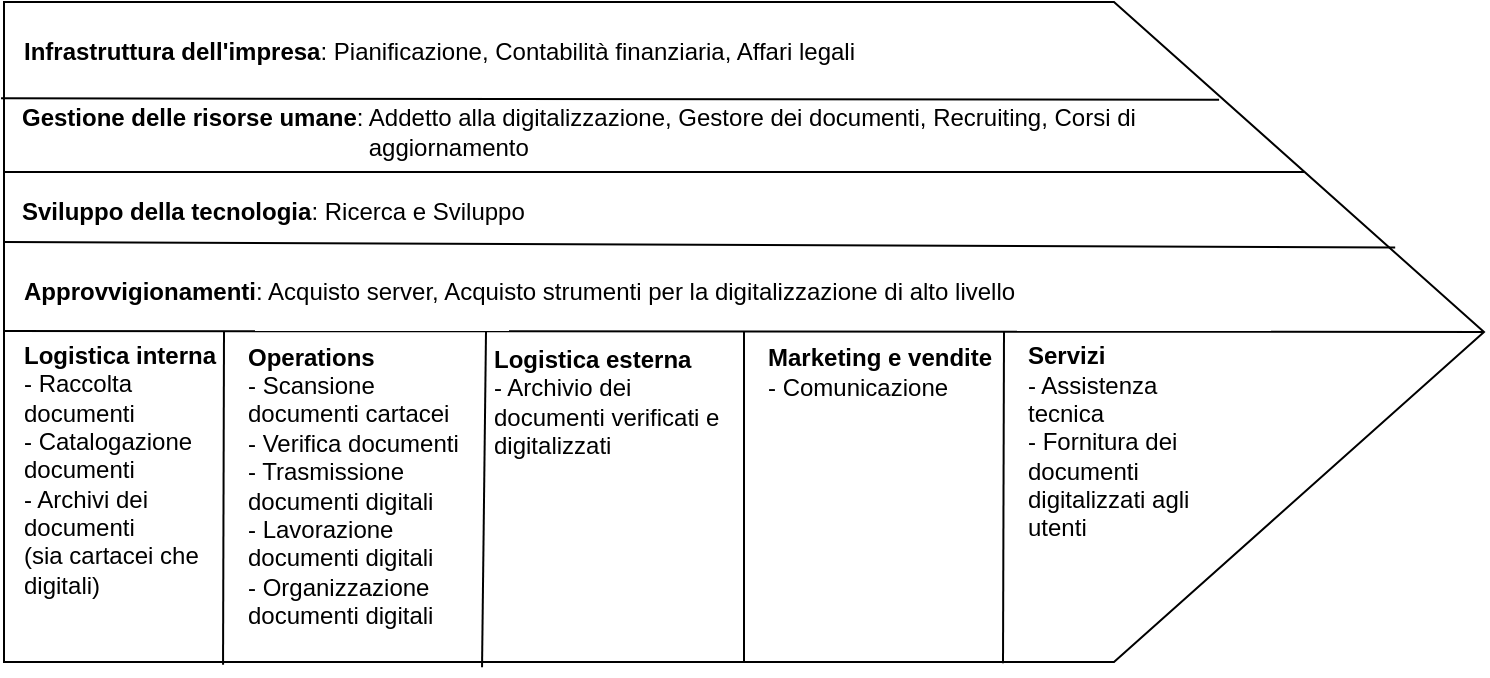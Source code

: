 <mxfile version="20.4.0" type="device"><diagram id="Fh-JfBbuIjFWb-eEH52J" name="Pagina-1"><mxGraphModel dx="1038" dy="539" grid="1" gridSize="10" guides="1" tooltips="1" connect="1" arrows="1" fold="1" page="1" pageScale="1" pageWidth="827" pageHeight="1169" math="0" shadow="0"><root><mxCell id="0"/><mxCell id="1" parent="0"/><mxCell id="64OgOKJahDecHv_Ls6Gy-17" value="" style="group" vertex="1" connectable="0" parent="1"><mxGeometry x="50.0" y="480" width="740" height="337" as="geometry"/></mxCell><mxCell id="64OgOKJahDecHv_Ls6Gy-5" value="" style="shape=offPageConnector;whiteSpace=wrap;html=1;rotation=-90;size=0.25;" vertex="1" parent="64OgOKJahDecHv_Ls6Gy-17"><mxGeometry x="205.0" y="-205" width="330" height="740" as="geometry"/></mxCell><mxCell id="64OgOKJahDecHv_Ls6Gy-8" value="" style="endArrow=none;html=1;rounded=0;" edge="1" parent="64OgOKJahDecHv_Ls6Gy-17"><mxGeometry width="50" height="50" relative="1" as="geometry"><mxPoint x="4.619e-14" y="85" as="sourcePoint"/><mxPoint x="650" y="85" as="targetPoint"/><Array as="points"/></mxGeometry></mxCell><mxCell id="64OgOKJahDecHv_Ls6Gy-9" value="" style="endArrow=none;html=1;rounded=0;exitX=0.774;exitY=-0.005;exitDx=0;exitDy=0;exitPerimeter=0;entryX=0.628;entryY=0.94;entryDx=0;entryDy=0;entryPerimeter=0;" edge="1" parent="64OgOKJahDecHv_Ls6Gy-17" target="64OgOKJahDecHv_Ls6Gy-5"><mxGeometry width="50" height="50" relative="1" as="geometry"><mxPoint y="120.0" as="sourcePoint"/><mxPoint x="643.7" y="120.42" as="targetPoint"/><Array as="points"/></mxGeometry></mxCell><mxCell id="64OgOKJahDecHv_Ls6Gy-10" value="" style="endArrow=none;html=1;rounded=0;exitX=0.774;exitY=-0.005;exitDx=0;exitDy=0;exitPerimeter=0;entryX=0.5;entryY=1;entryDx=0;entryDy=0;" edge="1" parent="64OgOKJahDecHv_Ls6Gy-17" target="64OgOKJahDecHv_Ls6Gy-5"><mxGeometry width="50" height="50" relative="1" as="geometry"><mxPoint y="164.5" as="sourcePoint"/><mxPoint x="643.7" y="164.92" as="targetPoint"/><Array as="points"/></mxGeometry></mxCell><mxCell id="64OgOKJahDecHv_Ls6Gy-16" value="" style="group" vertex="1" connectable="0" parent="64OgOKJahDecHv_Ls6Gy-17"><mxGeometry x="110.0" y="165" width="390" as="geometry"/></mxCell><mxCell id="64OgOKJahDecHv_Ls6Gy-12" value="" style="endArrow=none;html=1;rounded=0;exitX=-0.002;exitY=0.675;exitDx=0;exitDy=0;exitPerimeter=0;" edge="1" parent="64OgOKJahDecHv_Ls6Gy-16" source="64OgOKJahDecHv_Ls6Gy-5"><mxGeometry width="50" height="50" relative="1" as="geometry"><mxPoint x="270" y="65" as="sourcePoint"/><mxPoint x="390" as="targetPoint"/></mxGeometry></mxCell><mxCell id="64OgOKJahDecHv_Ls6Gy-13" value="" style="endArrow=none;html=1;rounded=0;exitX=0;exitY=0.5;exitDx=0;exitDy=0;" edge="1" parent="64OgOKJahDecHv_Ls6Gy-16" source="64OgOKJahDecHv_Ls6Gy-5"><mxGeometry width="50" height="50" relative="1" as="geometry"><mxPoint x="259.5" y="175.66" as="sourcePoint"/><mxPoint x="260" as="targetPoint"/></mxGeometry></mxCell><mxCell id="64OgOKJahDecHv_Ls6Gy-14" value="" style="endArrow=none;html=1;rounded=0;exitX=-0.008;exitY=0.323;exitDx=0;exitDy=0;exitPerimeter=0;" edge="1" parent="64OgOKJahDecHv_Ls6Gy-16" source="64OgOKJahDecHv_Ls6Gy-5"><mxGeometry width="50" height="50" relative="1" as="geometry"><mxPoint x="130" y="160.66" as="sourcePoint"/><mxPoint x="131" as="targetPoint"/></mxGeometry></mxCell><mxCell id="64OgOKJahDecHv_Ls6Gy-15" value="" style="endArrow=none;html=1;rounded=0;exitX=-0.004;exitY=0.148;exitDx=0;exitDy=0;exitPerimeter=0;" edge="1" parent="64OgOKJahDecHv_Ls6Gy-16" source="64OgOKJahDecHv_Ls6Gy-5"><mxGeometry width="50" height="50" relative="1" as="geometry"><mxPoint y="160.66" as="sourcePoint"/><mxPoint as="targetPoint"/></mxGeometry></mxCell><mxCell id="64OgOKJahDecHv_Ls6Gy-6" value="" style="endArrow=none;html=1;rounded=0;exitX=0.854;exitY=-0.002;exitDx=0;exitDy=0;exitPerimeter=0;entryX=0.852;entryY=0.821;entryDx=0;entryDy=0;entryPerimeter=0;" edge="1" parent="64OgOKJahDecHv_Ls6Gy-17" source="64OgOKJahDecHv_Ls6Gy-5" target="64OgOKJahDecHv_Ls6Gy-5"><mxGeometry width="50" height="50" relative="1" as="geometry"><mxPoint x="390" y="700" as="sourcePoint"/><mxPoint x="640" y="545" as="targetPoint"/><Array as="points"/></mxGeometry></mxCell><mxCell id="64OgOKJahDecHv_Ls6Gy-28" value="&lt;span style=&quot;&quot;&gt;&lt;b&gt;Logistica interna&lt;/b&gt;&lt;br&gt;- Raccolta&lt;/span&gt;&lt;br style=&quot;padding: 0px; margin: 0px;&quot;&gt;&lt;span style=&quot;&quot;&gt;documenti&lt;/span&gt;&lt;br style=&quot;padding: 0px; margin: 0px;&quot;&gt;&lt;span style=&quot;&quot;&gt;- Catalogazione&lt;/span&gt;&lt;br style=&quot;padding: 0px; margin: 0px;&quot;&gt;&lt;span style=&quot;&quot;&gt;documenti&lt;/span&gt;&lt;br style=&quot;padding: 0px; margin: 0px;&quot;&gt;&lt;span style=&quot;&quot;&gt;- Archivi dei&lt;/span&gt;&lt;br style=&quot;padding: 0px; margin: 0px;&quot;&gt;&lt;span style=&quot;&quot;&gt;documenti&lt;/span&gt;&lt;br style=&quot;padding: 0px; margin: 0px;&quot;&gt;&lt;span style=&quot;&quot;&gt;(sia cartacei che&lt;/span&gt;&lt;br style=&quot;padding: 0px; margin: 0px;&quot;&gt;&lt;span style=&quot;&quot;&gt;digitali)&lt;/span&gt;" style="text;html=1;strokeColor=none;fillColor=none;align=left;verticalAlign=middle;whiteSpace=wrap;rounded=0;" vertex="1" parent="64OgOKJahDecHv_Ls6Gy-17"><mxGeometry x="8" y="170" width="102" height="127" as="geometry"/></mxCell><mxCell id="64OgOKJahDecHv_Ls6Gy-29" value="&lt;b&gt;Operations&lt;/b&gt;&lt;br&gt;- Scansione documenti cartacei&lt;br&gt;- Verifica documenti&lt;br&gt;- Trasmissione documenti digitali&lt;br&gt;- Lavorazione documenti digitali&lt;br&gt;- Organizzazione documenti digitali" style="text;html=1;strokeColor=none;fillColor=none;align=left;verticalAlign=middle;whiteSpace=wrap;rounded=0;" vertex="1" parent="64OgOKJahDecHv_Ls6Gy-17"><mxGeometry x="120" y="165" width="120" height="153" as="geometry"/></mxCell><mxCell id="64OgOKJahDecHv_Ls6Gy-30" value="&lt;b&gt;Logistica esterna&lt;/b&gt;&lt;br&gt;- Archivio dei documenti verificati e digitalizzati" style="text;html=1;strokeColor=none;fillColor=none;align=left;verticalAlign=middle;whiteSpace=wrap;rounded=0;" vertex="1" parent="64OgOKJahDecHv_Ls6Gy-17"><mxGeometry x="243" y="170" width="124" height="60" as="geometry"/></mxCell><mxCell id="64OgOKJahDecHv_Ls6Gy-31" value="&lt;span style=&quot;&quot;&gt;&lt;b&gt;Marketing e vendite&lt;/b&gt;&lt;br&gt;- Comunicazione&lt;br&gt;&lt;/span&gt;" style="text;html=1;strokeColor=none;fillColor=none;align=left;verticalAlign=middle;whiteSpace=wrap;rounded=0;" vertex="1" parent="64OgOKJahDecHv_Ls6Gy-17"><mxGeometry x="380" y="170" width="120" height="30" as="geometry"/></mxCell><mxCell id="64OgOKJahDecHv_Ls6Gy-32" value="&lt;b&gt;Servizi&lt;/b&gt;&lt;br&gt;- Assistenza tecnica&lt;br&gt;- Fornitura dei documenti digitalizzati agli utenti" style="text;html=1;strokeColor=none;fillColor=none;align=left;verticalAlign=middle;whiteSpace=wrap;rounded=0;" vertex="1" parent="64OgOKJahDecHv_Ls6Gy-17"><mxGeometry x="510" y="165" width="100" height="110" as="geometry"/></mxCell><mxCell id="64OgOKJahDecHv_Ls6Gy-33" value="&lt;b&gt;Gestione delle risorse umane&lt;/b&gt;: Addetto alla digitalizzazione, Gestore dei documenti, Recruiting, Corsi di&amp;nbsp; &amp;nbsp; &amp;nbsp; &amp;nbsp; &amp;nbsp; &amp;nbsp; &amp;nbsp; &amp;nbsp; &amp;nbsp; &amp;nbsp; &amp;nbsp; &amp;nbsp; &amp;nbsp; &amp;nbsp; &amp;nbsp; &amp;nbsp; &amp;nbsp; &amp;nbsp; &amp;nbsp; &amp;nbsp; &amp;nbsp; &amp;nbsp; &amp;nbsp; &amp;nbsp; &amp;nbsp; &amp;nbsp; &amp;nbsp; &amp;nbsp; &amp;nbsp; &amp;nbsp; &amp;nbsp; &amp;nbsp; &amp;nbsp; aggiornamento" style="text;html=1;strokeColor=none;fillColor=none;align=left;verticalAlign=middle;whiteSpace=wrap;rounded=0;" vertex="1" parent="64OgOKJahDecHv_Ls6Gy-17"><mxGeometry x="7" y="50" width="603" height="30" as="geometry"/></mxCell><mxCell id="64OgOKJahDecHv_Ls6Gy-37" value="&lt;b&gt;Infrastruttura dell'impresa&lt;/b&gt;: Pianificazione, Contabilità finanziaria, Affari legali" style="text;html=1;strokeColor=none;fillColor=none;align=left;verticalAlign=middle;whiteSpace=wrap;rounded=0;" vertex="1" parent="64OgOKJahDecHv_Ls6Gy-17"><mxGeometry x="8" y="10" width="552" height="30" as="geometry"/></mxCell><mxCell id="64OgOKJahDecHv_Ls6Gy-36" value="&lt;b&gt;Sviluppo della tecnologia&lt;/b&gt;: Ricerca e Sviluppo" style="text;html=1;strokeColor=none;fillColor=none;align=left;verticalAlign=middle;whiteSpace=wrap;rounded=0;" vertex="1" parent="64OgOKJahDecHv_Ls6Gy-17"><mxGeometry x="7" y="90" width="643" height="30" as="geometry"/></mxCell><mxCell id="64OgOKJahDecHv_Ls6Gy-35" value="&lt;b&gt;Approvvigionamenti&lt;/b&gt;: Acquisto server, Acquisto strumenti per la digitalizzazione di alto livello" style="text;html=1;strokeColor=none;fillColor=none;align=left;verticalAlign=middle;whiteSpace=wrap;rounded=0;" vertex="1" parent="64OgOKJahDecHv_Ls6Gy-17"><mxGeometry x="8" y="130" width="692" height="30" as="geometry"/></mxCell></root></mxGraphModel></diagram></mxfile>